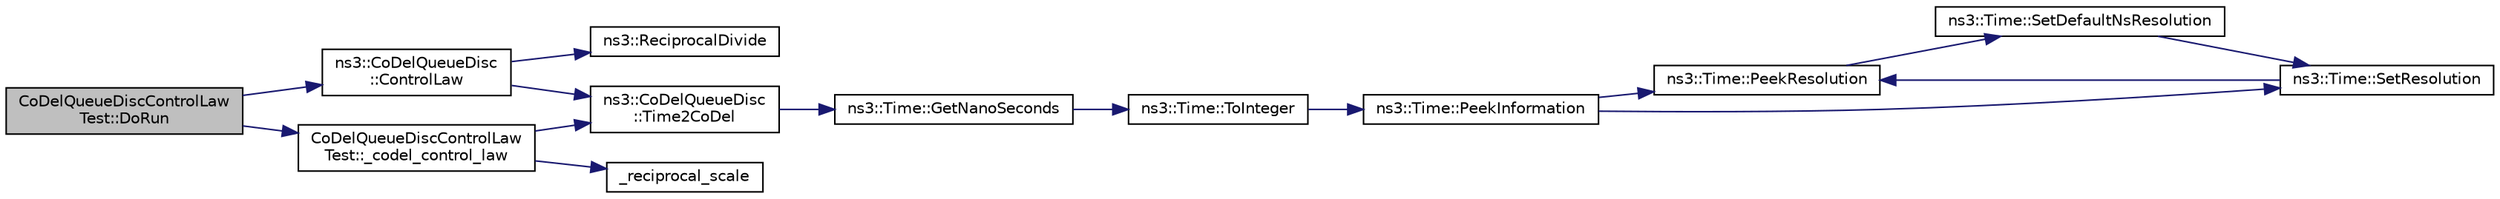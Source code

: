 digraph "CoDelQueueDiscControlLawTest::DoRun"
{
  edge [fontname="Helvetica",fontsize="10",labelfontname="Helvetica",labelfontsize="10"];
  node [fontname="Helvetica",fontsize="10",shape=record];
  rankdir="LR";
  Node1 [label="CoDelQueueDiscControlLaw\lTest::DoRun",height=0.2,width=0.4,color="black", fillcolor="grey75", style="filled", fontcolor="black"];
  Node1 -> Node2 [color="midnightblue",fontsize="10",style="solid"];
  Node2 [label="ns3::CoDelQueueDisc\l::ControlLaw",height=0.2,width=0.4,color="black", fillcolor="white", style="filled",URL="$de/d17/classns3_1_1CoDelQueueDisc.html#adff5ff4ecef4f9bbe51cde7ab0642af3",tooltip="Determine the time for next drop CoDel control law is t + m_interval/sqrt(m_count). Here, we use m_recInvSqrt calculated by Newton&#39;s method in NewtonStep() to avoid both sqrt() and divide operations. "];
  Node2 -> Node3 [color="midnightblue",fontsize="10",style="solid"];
  Node3 [label="ns3::ReciprocalDivide",height=0.2,width=0.4,color="black", fillcolor="white", style="filled",URL="$d7/d2e/namespacens3.html#a7a09fe0d1e3603e4580a739d233773e5"];
  Node2 -> Node4 [color="midnightblue",fontsize="10",style="solid"];
  Node4 [label="ns3::CoDelQueueDisc\l::Time2CoDel",height=0.2,width=0.4,color="black", fillcolor="white", style="filled",URL="$de/d17/classns3_1_1CoDelQueueDisc.html#aba2aa3ab9d1adecc1b60023512656972"];
  Node4 -> Node5 [color="midnightblue",fontsize="10",style="solid"];
  Node5 [label="ns3::Time::GetNanoSeconds",height=0.2,width=0.4,color="black", fillcolor="white", style="filled",URL="$dc/d04/classns3_1_1Time.html#a2fdb7bf0e1f5cd93b6149cb37bbb7f08"];
  Node5 -> Node6 [color="midnightblue",fontsize="10",style="solid"];
  Node6 [label="ns3::Time::ToInteger",height=0.2,width=0.4,color="black", fillcolor="white", style="filled",URL="$dc/d04/classns3_1_1Time.html#a0c9c8fb9ec7222c7799c1081f14f6031"];
  Node6 -> Node7 [color="midnightblue",fontsize="10",style="solid"];
  Node7 [label="ns3::Time::PeekInformation",height=0.2,width=0.4,color="black", fillcolor="white", style="filled",URL="$dc/d04/classns3_1_1Time.html#a0b023c55c20582aa7c1781aacf128034"];
  Node7 -> Node8 [color="midnightblue",fontsize="10",style="solid"];
  Node8 [label="ns3::Time::PeekResolution",height=0.2,width=0.4,color="black", fillcolor="white", style="filled",URL="$dc/d04/classns3_1_1Time.html#a963e53522278fcbdf1ab9f7adbd0f5d6"];
  Node8 -> Node9 [color="midnightblue",fontsize="10",style="solid"];
  Node9 [label="ns3::Time::SetDefaultNsResolution",height=0.2,width=0.4,color="black", fillcolor="white", style="filled",URL="$dc/d04/classns3_1_1Time.html#a6a872e62f71dfa817fef2c549473d980"];
  Node9 -> Node10 [color="midnightblue",fontsize="10",style="solid"];
  Node10 [label="ns3::Time::SetResolution",height=0.2,width=0.4,color="black", fillcolor="white", style="filled",URL="$dc/d04/classns3_1_1Time.html#ac89165ba7715b66017a49c718f4aef09"];
  Node10 -> Node8 [color="midnightblue",fontsize="10",style="solid"];
  Node7 -> Node10 [color="midnightblue",fontsize="10",style="solid"];
  Node1 -> Node11 [color="midnightblue",fontsize="10",style="solid"];
  Node11 [label="CoDelQueueDiscControlLaw\lTest::_codel_control_law",height=0.2,width=0.4,color="black", fillcolor="white", style="filled",URL="$dc/d0b/classCoDelQueueDiscControlLawTest.html#aa22c6432dec88a53567674c55c29f216"];
  Node11 -> Node12 [color="midnightblue",fontsize="10",style="solid"];
  Node12 [label="_reciprocal_scale",height=0.2,width=0.4,color="black", fillcolor="white", style="filled",URL="$dd/dd4/codel-queue-disc-test-suite_8cc.html#ab016a47fbb0ada145810883fd09bd138"];
  Node11 -> Node4 [color="midnightblue",fontsize="10",style="solid"];
}
